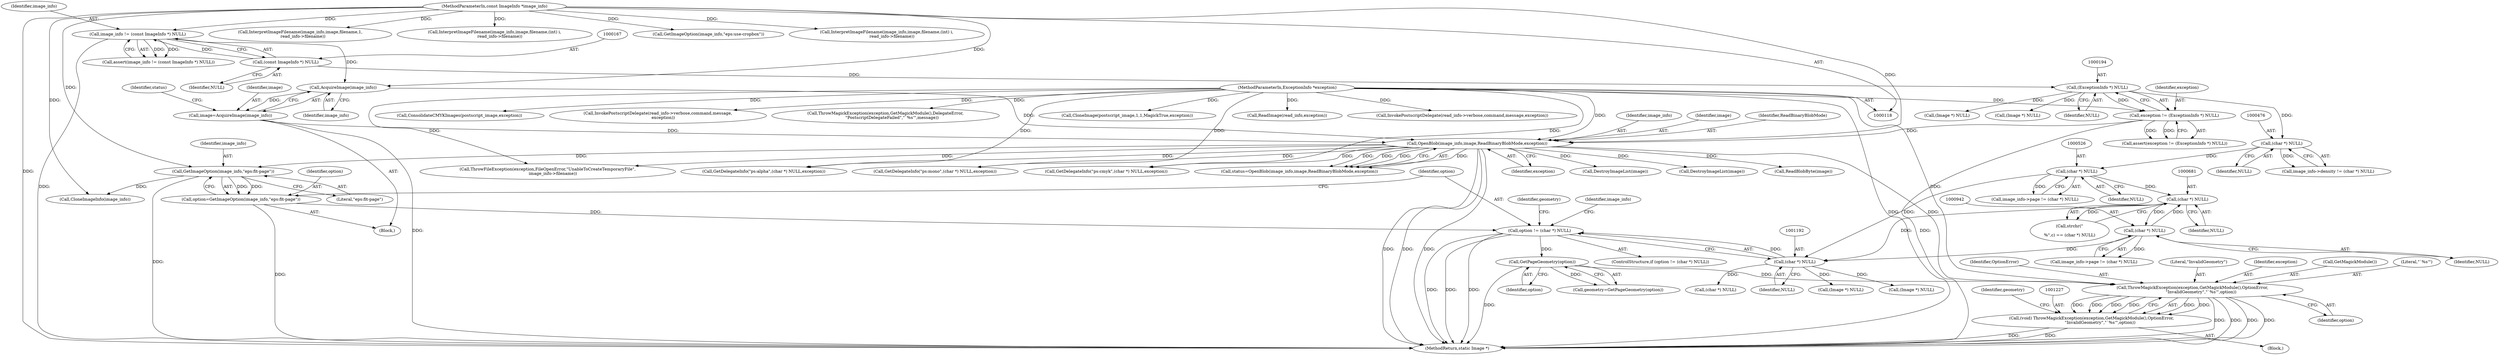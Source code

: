 digraph "0_ImageMagick6_7d11230060fa9c8f67e53c85224daf6648805c7b@pointer" {
"1001228" [label="(Call,ThrowMagickException(exception,GetMagickModule(),OptionError,\n             \"InvalidGeometry\",\"`%s'\",option))"];
"1000208" [label="(Call,OpenBlob(image_info,image,ReadBinaryBlobMode,exception))"];
"1000204" [label="(Call,AcquireImage(image_info))"];
"1000164" [label="(Call,image_info != (const ImageInfo *) NULL)"];
"1000119" [label="(MethodParameterIn,const ImageInfo *image_info)"];
"1000166" [label="(Call,(const ImageInfo *) NULL)"];
"1000202" [label="(Call,image=AcquireImage(image_info))"];
"1000191" [label="(Call,exception != (ExceptionInfo *) NULL)"];
"1000120" [label="(MethodParameterIn,ExceptionInfo *exception)"];
"1000193" [label="(Call,(ExceptionInfo *) NULL)"];
"1001199" [label="(Call,GetPageGeometry(option))"];
"1001189" [label="(Call,option != (char *) NULL)"];
"1001183" [label="(Call,option=GetImageOption(image_info,\"eps:fit-page\"))"];
"1001185" [label="(Call,GetImageOption(image_info,\"eps:fit-page\"))"];
"1001191" [label="(Call,(char *) NULL)"];
"1000680" [label="(Call,(char *) NULL)"];
"1000941" [label="(Call,(char *) NULL)"];
"1000525" [label="(Call,(char *) NULL)"];
"1000475" [label="(Call,(char *) NULL)"];
"1001226" [label="(Call,(void) ThrowMagickException(exception,GetMagickModule(),OptionError,\n             \"InvalidGeometry\",\"`%s'\",option))"];
"1001189" [label="(Call,option != (char *) NULL)"];
"1001185" [label="(Call,GetImageOption(image_info,\"eps:fit-page\"))"];
"1001225" [label="(Block,)"];
"1000191" [label="(Call,exception != (ExceptionInfo *) NULL)"];
"1001198" [label="(Identifier,geometry)"];
"1000682" [label="(Identifier,NULL)"];
"1000206" [label="(Call,status=OpenBlob(image_info,image,ReadBinaryBlobMode,exception))"];
"1001244" [label="(Call,(Image *) NULL)"];
"1002409" [label="(MethodReturn,static Image *)"];
"1001659" [label="(Call,InterpretImageFilename(image_info,image,filename,1,\n    read_info->filename))"];
"1001199" [label="(Call,GetPageGeometry(option))"];
"1000202" [label="(Call,image=AcquireImage(image_info))"];
"1000209" [label="(Identifier,image_info)"];
"1001184" [label="(Identifier,option)"];
"1002291" [label="(Call,CloneImage(postscript_image,1,1,MagickTrue,exception))"];
"1000192" [label="(Identifier,exception)"];
"1000168" [label="(Identifier,NULL)"];
"1000195" [label="(Identifier,NULL)"];
"1001420" [label="(Call,GetDelegateInfo(\"ps:alpha\",(char *) NULL,exception))"];
"1000164" [label="(Call,image_info != (const ImageInfo *) NULL)"];
"1001187" [label="(Literal,\"eps:fit-page\")"];
"1001232" [label="(Literal,\"InvalidGeometry\")"];
"1001229" [label="(Identifier,exception)"];
"1000204" [label="(Call,AcquireImage(image_info))"];
"1000119" [label="(MethodParameterIn,const ImageInfo *image_info)"];
"1001483" [label="(Call,CloneImageInfo(image_info))"];
"1001197" [label="(Call,geometry=GetPageGeometry(option))"];
"1000165" [label="(Identifier,image_info)"];
"1001188" [label="(ControlStructure,if (option != (char *) NULL))"];
"1001784" [label="(Call,ReadImage(read_info,exception))"];
"1000477" [label="(Identifier,NULL)"];
"1001226" [label="(Call,(void) ThrowMagickException(exception,GetMagickModule(),OptionError,\n             \"InvalidGeometry\",\"`%s'\",option))"];
"1001234" [label="(Identifier,option)"];
"1000937" [label="(Call,image_info->page != (char *) NULL)"];
"1000212" [label="(Identifier,exception)"];
"1000475" [label="(Call,(char *) NULL)"];
"1000527" [label="(Identifier,NULL)"];
"1001200" [label="(Identifier,option)"];
"1001236" [label="(Identifier,geometry)"];
"1000121" [label="(Block,)"];
"1001228" [label="(Call,ThrowMagickException(exception,GetMagickModule(),OptionError,\n             \"InvalidGeometry\",\"`%s'\",option))"];
"1001333" [label="(Call,(Image *) NULL)"];
"1001356" [label="(Call,(char *) NULL)"];
"1001650" [label="(Call,InvokePostscriptDelegate(read_info->verbose,command,message,exception))"];
"1001855" [label="(Call,ConsolidateCMYKImages(postscript_image,exception))"];
"1000120" [label="(MethodParameterIn,ExceptionInfo *exception)"];
"1000208" [label="(Call,OpenBlob(image_info,image,ReadBinaryBlobMode,exception))"];
"1001687" [label="(Call,InvokePostscriptDelegate(read_info->verbose,command,message,\n        exception))"];
"1000207" [label="(Identifier,status)"];
"1001186" [label="(Identifier,image_info)"];
"1001190" [label="(Identifier,option)"];
"1000190" [label="(Call,assert(exception != (ExceptionInfo *) NULL))"];
"1000680" [label="(Call,(char *) NULL)"];
"1000941" [label="(Call,(char *) NULL)"];
"1000166" [label="(Call,(const ImageInfo *) NULL)"];
"1001183" [label="(Call,option=GetImageOption(image_info,\"eps:fit-page\"))"];
"1000193" [label="(Call,(ExceptionInfo *) NULL)"];
"1001193" [label="(Identifier,NULL)"];
"1000220" [label="(Call,DestroyImageList(image))"];
"1000238" [label="(Call,ThrowFileException(exception,FileOpenError,\"UnableToCreateTemporaryFile\",\n        image_info->filename))"];
"1001230" [label="(Call,GetMagickModule())"];
"1001754" [label="(Call,InterpretImageFilename(image_info,image,filename,(int) i,\n        read_info->filename))"];
"1001556" [label="(Call,GetImageOption(image_info,\"eps:use-cropbox\"))"];
"1001828" [label="(Call,ThrowMagickException(exception,GetMagickModule(),DelegateError,\n          \"PostscriptDelegateFailed\",\"`%s'\",message))"];
"1000525" [label="(Call,(char *) NULL)"];
"1001398" [label="(Call,GetDelegateInfo(\"ps:mono\",(char *) NULL,exception))"];
"1000250" [label="(Call,(Image *) NULL)"];
"1000676" [label="(Call,strchr(\"\n\r%\",c) == (char *) NULL)"];
"1000210" [label="(Identifier,image)"];
"1000471" [label="(Call,image_info->density != (char *) NULL)"];
"1000163" [label="(Call,assert(image_info != (const ImageInfo *) NULL))"];
"1000223" [label="(Call,(Image *) NULL)"];
"1000521" [label="(Call,image_info->page != (char *) NULL)"];
"1001720" [label="(Call,InterpretImageFilename(image_info,image,filename,(int) i,\n        read_info->filename))"];
"1000205" [label="(Identifier,image_info)"];
"1000203" [label="(Identifier,image)"];
"1001302" [label="(Identifier,image_info)"];
"1001233" [label="(Literal,\"`%s'\")"];
"1001191" [label="(Call,(char *) NULL)"];
"1001231" [label="(Identifier,OptionError)"];
"1000211" [label="(Identifier,ReadBinaryBlobMode)"];
"1000247" [label="(Call,DestroyImageList(image))"];
"1001411" [label="(Call,GetDelegateInfo(\"ps:cmyk\",(char *) NULL,exception))"];
"1000943" [label="(Identifier,NULL)"];
"1000657" [label="(Call,ReadBlobByte(image))"];
"1001228" -> "1001226"  [label="AST: "];
"1001228" -> "1001234"  [label="CFG: "];
"1001229" -> "1001228"  [label="AST: "];
"1001230" -> "1001228"  [label="AST: "];
"1001231" -> "1001228"  [label="AST: "];
"1001232" -> "1001228"  [label="AST: "];
"1001233" -> "1001228"  [label="AST: "];
"1001234" -> "1001228"  [label="AST: "];
"1001226" -> "1001228"  [label="CFG: "];
"1001228" -> "1002409"  [label="DDG: "];
"1001228" -> "1002409"  [label="DDG: "];
"1001228" -> "1002409"  [label="DDG: "];
"1001228" -> "1002409"  [label="DDG: "];
"1001228" -> "1001226"  [label="DDG: "];
"1001228" -> "1001226"  [label="DDG: "];
"1001228" -> "1001226"  [label="DDG: "];
"1001228" -> "1001226"  [label="DDG: "];
"1001228" -> "1001226"  [label="DDG: "];
"1001228" -> "1001226"  [label="DDG: "];
"1000208" -> "1001228"  [label="DDG: "];
"1000120" -> "1001228"  [label="DDG: "];
"1001199" -> "1001228"  [label="DDG: "];
"1000208" -> "1000206"  [label="AST: "];
"1000208" -> "1000212"  [label="CFG: "];
"1000209" -> "1000208"  [label="AST: "];
"1000210" -> "1000208"  [label="AST: "];
"1000211" -> "1000208"  [label="AST: "];
"1000212" -> "1000208"  [label="AST: "];
"1000206" -> "1000208"  [label="CFG: "];
"1000208" -> "1002409"  [label="DDG: "];
"1000208" -> "1002409"  [label="DDG: "];
"1000208" -> "1002409"  [label="DDG: "];
"1000208" -> "1000206"  [label="DDG: "];
"1000208" -> "1000206"  [label="DDG: "];
"1000208" -> "1000206"  [label="DDG: "];
"1000208" -> "1000206"  [label="DDG: "];
"1000204" -> "1000208"  [label="DDG: "];
"1000119" -> "1000208"  [label="DDG: "];
"1000202" -> "1000208"  [label="DDG: "];
"1000191" -> "1000208"  [label="DDG: "];
"1000120" -> "1000208"  [label="DDG: "];
"1000208" -> "1000220"  [label="DDG: "];
"1000208" -> "1000238"  [label="DDG: "];
"1000208" -> "1000247"  [label="DDG: "];
"1000208" -> "1000657"  [label="DDG: "];
"1000208" -> "1001185"  [label="DDG: "];
"1000208" -> "1001398"  [label="DDG: "];
"1000208" -> "1001411"  [label="DDG: "];
"1000208" -> "1001420"  [label="DDG: "];
"1000204" -> "1000202"  [label="AST: "];
"1000204" -> "1000205"  [label="CFG: "];
"1000205" -> "1000204"  [label="AST: "];
"1000202" -> "1000204"  [label="CFG: "];
"1000204" -> "1000202"  [label="DDG: "];
"1000164" -> "1000204"  [label="DDG: "];
"1000119" -> "1000204"  [label="DDG: "];
"1000164" -> "1000163"  [label="AST: "];
"1000164" -> "1000166"  [label="CFG: "];
"1000165" -> "1000164"  [label="AST: "];
"1000166" -> "1000164"  [label="AST: "];
"1000163" -> "1000164"  [label="CFG: "];
"1000164" -> "1002409"  [label="DDG: "];
"1000164" -> "1000163"  [label="DDG: "];
"1000164" -> "1000163"  [label="DDG: "];
"1000119" -> "1000164"  [label="DDG: "];
"1000166" -> "1000164"  [label="DDG: "];
"1000119" -> "1000118"  [label="AST: "];
"1000119" -> "1002409"  [label="DDG: "];
"1000119" -> "1001185"  [label="DDG: "];
"1000119" -> "1001483"  [label="DDG: "];
"1000119" -> "1001556"  [label="DDG: "];
"1000119" -> "1001659"  [label="DDG: "];
"1000119" -> "1001720"  [label="DDG: "];
"1000119" -> "1001754"  [label="DDG: "];
"1000166" -> "1000168"  [label="CFG: "];
"1000167" -> "1000166"  [label="AST: "];
"1000168" -> "1000166"  [label="AST: "];
"1000166" -> "1000193"  [label="DDG: "];
"1000202" -> "1000121"  [label="AST: "];
"1000203" -> "1000202"  [label="AST: "];
"1000207" -> "1000202"  [label="CFG: "];
"1000202" -> "1002409"  [label="DDG: "];
"1000191" -> "1000190"  [label="AST: "];
"1000191" -> "1000193"  [label="CFG: "];
"1000192" -> "1000191"  [label="AST: "];
"1000193" -> "1000191"  [label="AST: "];
"1000190" -> "1000191"  [label="CFG: "];
"1000191" -> "1002409"  [label="DDG: "];
"1000191" -> "1000190"  [label="DDG: "];
"1000191" -> "1000190"  [label="DDG: "];
"1000120" -> "1000191"  [label="DDG: "];
"1000193" -> "1000191"  [label="DDG: "];
"1000120" -> "1000118"  [label="AST: "];
"1000120" -> "1002409"  [label="DDG: "];
"1000120" -> "1000238"  [label="DDG: "];
"1000120" -> "1001398"  [label="DDG: "];
"1000120" -> "1001411"  [label="DDG: "];
"1000120" -> "1001420"  [label="DDG: "];
"1000120" -> "1001650"  [label="DDG: "];
"1000120" -> "1001687"  [label="DDG: "];
"1000120" -> "1001784"  [label="DDG: "];
"1000120" -> "1001828"  [label="DDG: "];
"1000120" -> "1001855"  [label="DDG: "];
"1000120" -> "1002291"  [label="DDG: "];
"1000193" -> "1000195"  [label="CFG: "];
"1000194" -> "1000193"  [label="AST: "];
"1000195" -> "1000193"  [label="AST: "];
"1000193" -> "1000223"  [label="DDG: "];
"1000193" -> "1000250"  [label="DDG: "];
"1000193" -> "1000475"  [label="DDG: "];
"1001199" -> "1001197"  [label="AST: "];
"1001199" -> "1001200"  [label="CFG: "];
"1001200" -> "1001199"  [label="AST: "];
"1001197" -> "1001199"  [label="CFG: "];
"1001199" -> "1002409"  [label="DDG: "];
"1001199" -> "1001197"  [label="DDG: "];
"1001189" -> "1001199"  [label="DDG: "];
"1001189" -> "1001188"  [label="AST: "];
"1001189" -> "1001191"  [label="CFG: "];
"1001190" -> "1001189"  [label="AST: "];
"1001191" -> "1001189"  [label="AST: "];
"1001198" -> "1001189"  [label="CFG: "];
"1001302" -> "1001189"  [label="CFG: "];
"1001189" -> "1002409"  [label="DDG: "];
"1001189" -> "1002409"  [label="DDG: "];
"1001189" -> "1002409"  [label="DDG: "];
"1001183" -> "1001189"  [label="DDG: "];
"1001191" -> "1001189"  [label="DDG: "];
"1001183" -> "1000121"  [label="AST: "];
"1001183" -> "1001185"  [label="CFG: "];
"1001184" -> "1001183"  [label="AST: "];
"1001185" -> "1001183"  [label="AST: "];
"1001190" -> "1001183"  [label="CFG: "];
"1001183" -> "1002409"  [label="DDG: "];
"1001185" -> "1001183"  [label="DDG: "];
"1001185" -> "1001183"  [label="DDG: "];
"1001185" -> "1001187"  [label="CFG: "];
"1001186" -> "1001185"  [label="AST: "];
"1001187" -> "1001185"  [label="AST: "];
"1001185" -> "1002409"  [label="DDG: "];
"1001185" -> "1001483"  [label="DDG: "];
"1001191" -> "1001193"  [label="CFG: "];
"1001192" -> "1001191"  [label="AST: "];
"1001193" -> "1001191"  [label="AST: "];
"1000680" -> "1001191"  [label="DDG: "];
"1000941" -> "1001191"  [label="DDG: "];
"1000525" -> "1001191"  [label="DDG: "];
"1001191" -> "1001244"  [label="DDG: "];
"1001191" -> "1001333"  [label="DDG: "];
"1001191" -> "1001356"  [label="DDG: "];
"1000680" -> "1000676"  [label="AST: "];
"1000680" -> "1000682"  [label="CFG: "];
"1000681" -> "1000680"  [label="AST: "];
"1000682" -> "1000680"  [label="AST: "];
"1000676" -> "1000680"  [label="CFG: "];
"1000680" -> "1000676"  [label="DDG: "];
"1000941" -> "1000680"  [label="DDG: "];
"1000525" -> "1000680"  [label="DDG: "];
"1000680" -> "1000941"  [label="DDG: "];
"1000941" -> "1000937"  [label="AST: "];
"1000941" -> "1000943"  [label="CFG: "];
"1000942" -> "1000941"  [label="AST: "];
"1000943" -> "1000941"  [label="AST: "];
"1000937" -> "1000941"  [label="CFG: "];
"1000941" -> "1000937"  [label="DDG: "];
"1000525" -> "1000521"  [label="AST: "];
"1000525" -> "1000527"  [label="CFG: "];
"1000526" -> "1000525"  [label="AST: "];
"1000527" -> "1000525"  [label="AST: "];
"1000521" -> "1000525"  [label="CFG: "];
"1000525" -> "1000521"  [label="DDG: "];
"1000475" -> "1000525"  [label="DDG: "];
"1000475" -> "1000471"  [label="AST: "];
"1000475" -> "1000477"  [label="CFG: "];
"1000476" -> "1000475"  [label="AST: "];
"1000477" -> "1000475"  [label="AST: "];
"1000471" -> "1000475"  [label="CFG: "];
"1000475" -> "1000471"  [label="DDG: "];
"1001226" -> "1001225"  [label="AST: "];
"1001227" -> "1001226"  [label="AST: "];
"1001236" -> "1001226"  [label="CFG: "];
"1001226" -> "1002409"  [label="DDG: "];
"1001226" -> "1002409"  [label="DDG: "];
}
